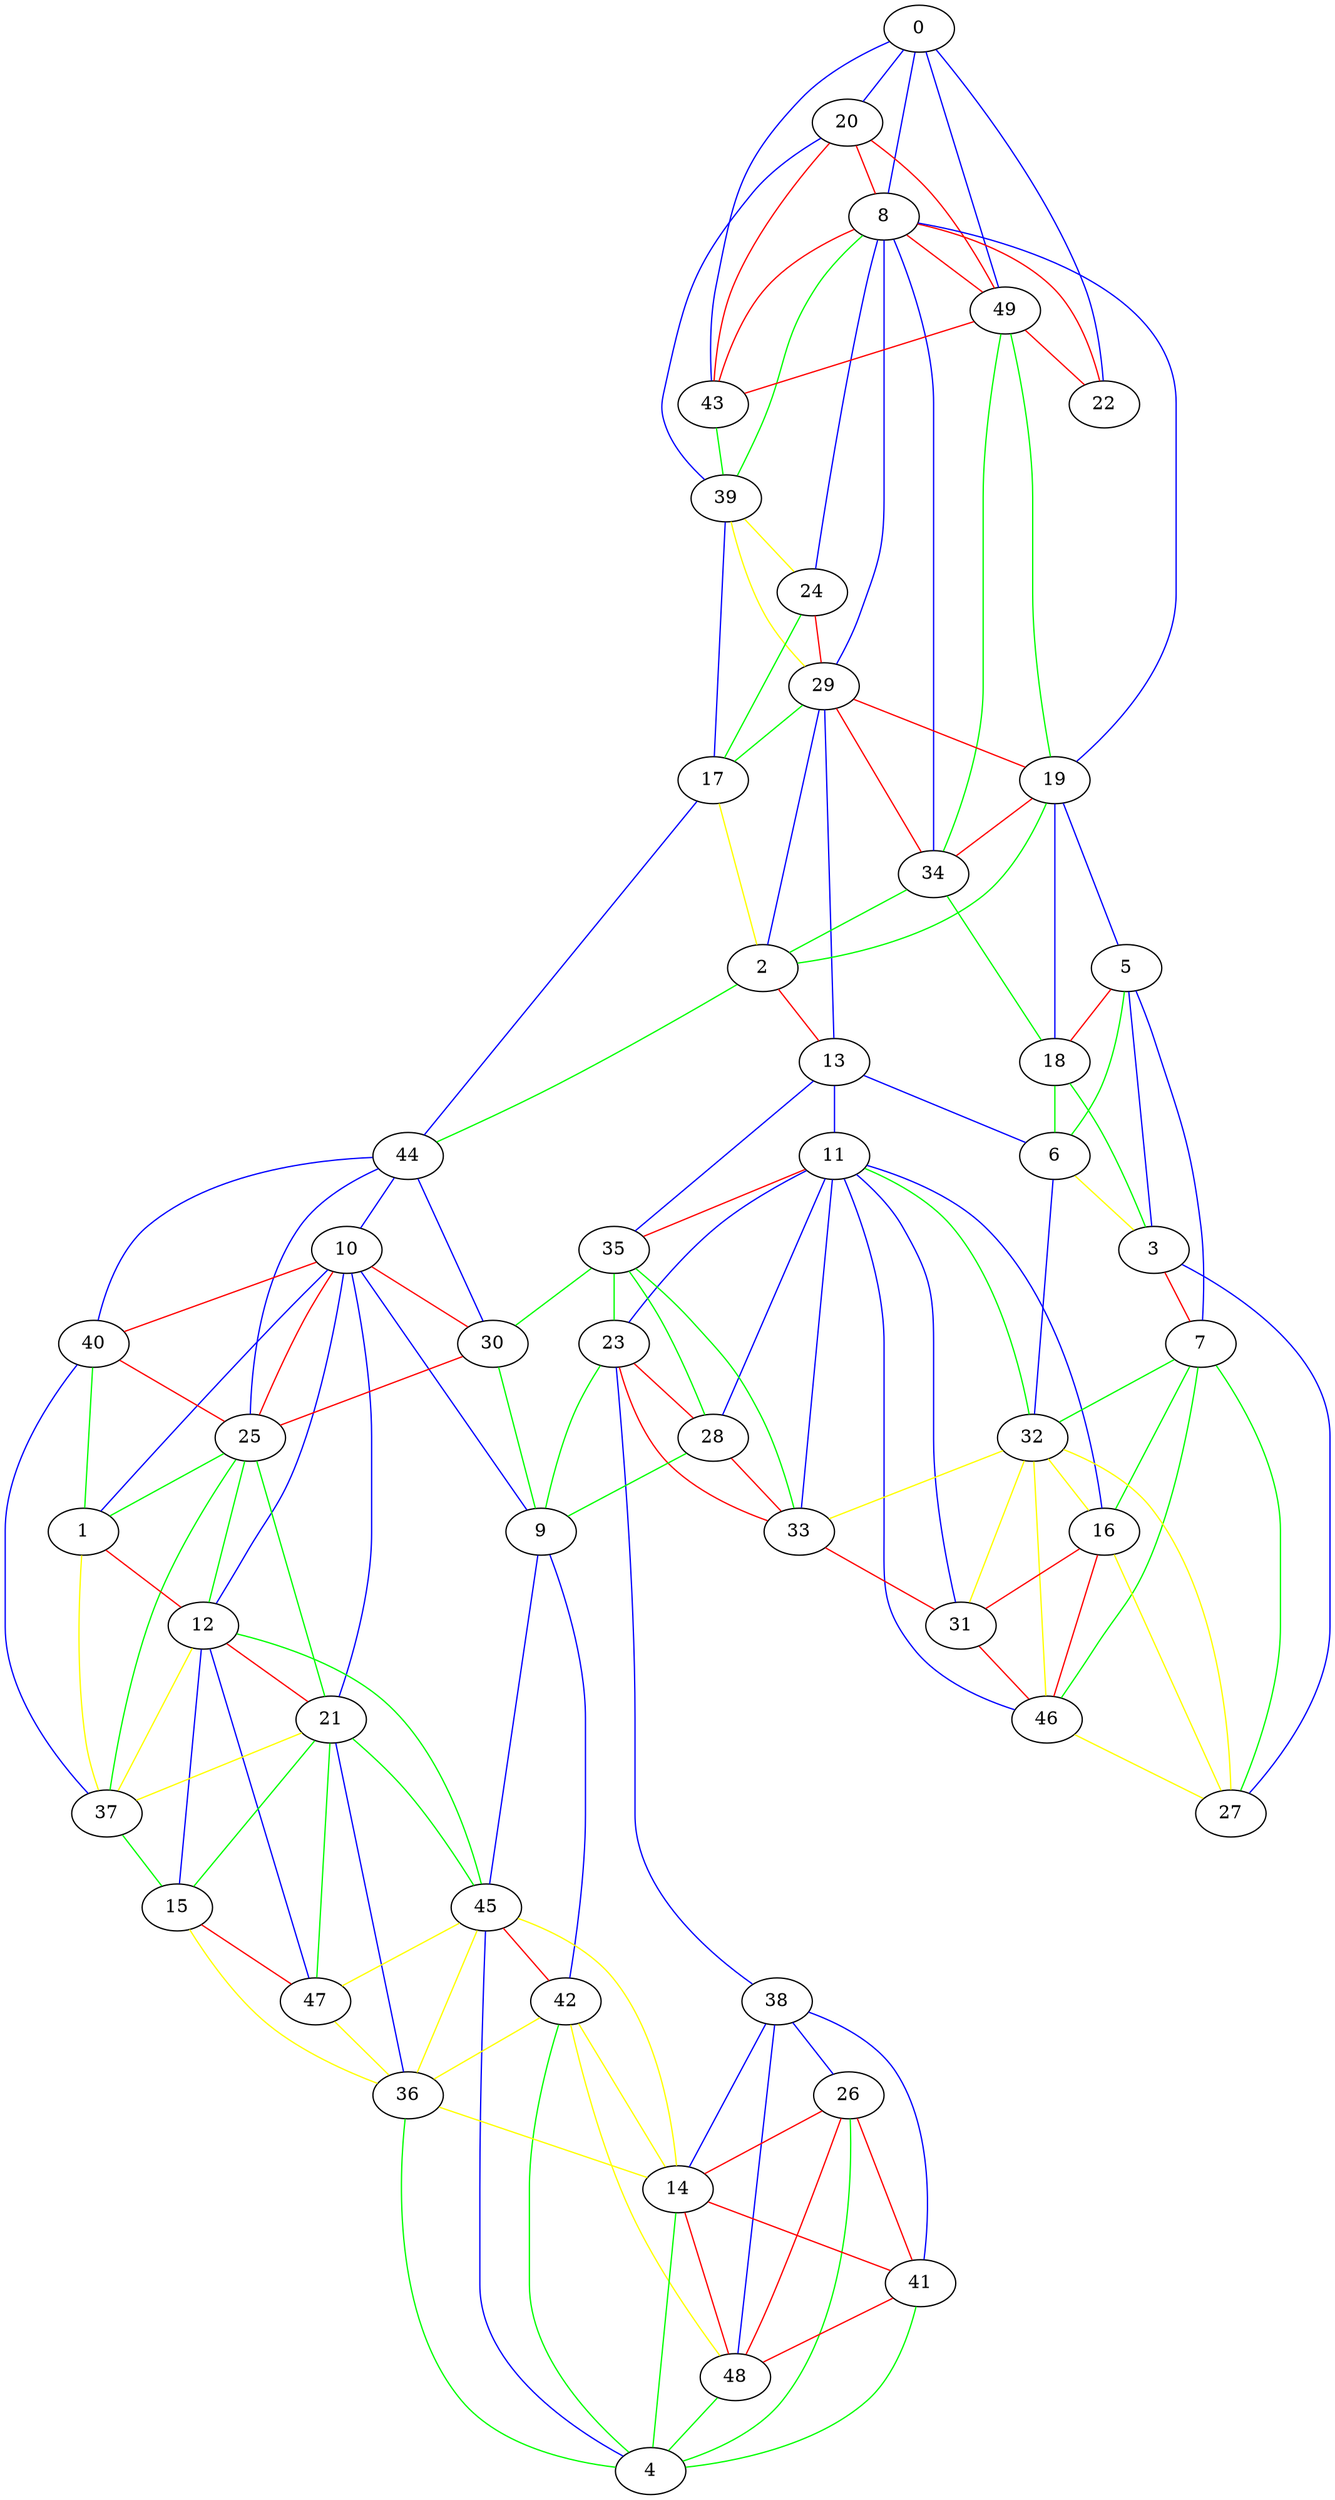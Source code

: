 digraph G50 {
"0" -> "20" [ color="blue", dir=none ]
"0" -> "22" [ color="blue", dir=none ]
"0" -> "8" [ color="blue", dir=none ]
"0" -> "49" [ color="blue", dir=none ]
"0" -> "43" [ color="blue", dir=none ]
"20" -> "49" [ color="red", dir=none ]
"20" -> "43" [ color="red", dir=none ]
"20" -> "8" [ color="red", dir=none ]
"20" -> "39" [ color="blue", dir=none ]
"8" -> "39" [ color="green", dir=none ]
"8" -> "49" [ color="red", dir=none ]
"8" -> "24" [ color="blue", dir=none ]
"8" -> "29" [ color="blue", dir=none ]
"8" -> "22" [ color="red", dir=none ]
"8" -> "19" [ color="blue", dir=none ]
"8" -> "34" [ color="blue", dir=none ]
"8" -> "43" [ color="red", dir=none ]
"49" -> "22" [ color="red", dir=none ]
"49" -> "43" [ color="red", dir=none ]
"49" -> "34" [ color="green", dir=none ]
"49" -> "19" [ color="green", dir=none ]
"43" -> "39" [ color="green", dir=none ]
"39" -> "17" [ color="blue", dir=none ]
"39" -> "24" [ color="yellow", dir=none ]
"39" -> "29" [ color="yellow", dir=none ]
"24" -> "17" [ color="green", dir=none ]
"24" -> "29" [ color="red", dir=none ]
"29" -> "2" [ color="blue", dir=none ]
"29" -> "13" [ color="blue", dir=none ]
"29" -> "17" [ color="green", dir=none ]
"29" -> "19" [ color="red", dir=none ]
"29" -> "34" [ color="red", dir=none ]
"19" -> "5" [ color="blue", dir=none ]
"19" -> "18" [ color="blue", dir=none ]
"19" -> "34" [ color="red", dir=none ]
"19" -> "2" [ color="green", dir=none ]
"34" -> "2" [ color="green", dir=none ]
"34" -> "18" [ color="green", dir=none ]
"17" -> "2" [ color="yellow", dir=none ]
"17" -> "44" [ color="blue", dir=none ]
"2" -> "13" [ color="red", dir=none ]
"2" -> "44" [ color="green", dir=none ]
"13" -> "6" [ color="blue", dir=none ]
"13" -> "11" [ color="blue", dir=none ]
"13" -> "35" [ color="blue", dir=none ]
"5" -> "3" [ color="blue", dir=none ]
"5" -> "18" [ color="red", dir=none ]
"5" -> "7" [ color="blue", dir=none ]
"5" -> "6" [ color="green", dir=none ]
"18" -> "3" [ color="green", dir=none ]
"18" -> "6" [ color="green", dir=none ]
"44" -> "10" [ color="blue", dir=none ]
"44" -> "30" [ color="blue", dir=none ]
"44" -> "40" [ color="blue", dir=none ]
"44" -> "25" [ color="blue", dir=none ]
"6" -> "3" [ color="yellow", dir=none ]
"6" -> "32" [ color="blue", dir=none ]
"11" -> "23" [ color="blue", dir=none ]
"11" -> "32" [ color="green", dir=none ]
"11" -> "28" [ color="blue", dir=none ]
"11" -> "33" [ color="blue", dir=none ]
"11" -> "35" [ color="red", dir=none ]
"11" -> "16" [ color="blue", dir=none ]
"11" -> "31" [ color="blue", dir=none ]
"11" -> "46" [ color="blue", dir=none ]
"35" -> "23" [ color="green", dir=none ]
"35" -> "28" [ color="green", dir=none ]
"35" -> "30" [ color="green", dir=none ]
"35" -> "33" [ color="green", dir=none ]
"3" -> "7" [ color="red", dir=none ]
"3" -> "27" [ color="blue", dir=none ]
"7" -> "27" [ color="green", dir=none ]
"7" -> "32" [ color="green", dir=none ]
"7" -> "16" [ color="green", dir=none ]
"7" -> "46" [ color="green", dir=none ]
"10" -> "1" [ color="blue", dir=none ]
"10" -> "9" [ color="blue", dir=none ]
"10" -> "12" [ color="blue", dir=none ]
"10" -> "25" [ color="red", dir=none ]
"10" -> "21" [ color="blue", dir=none ]
"10" -> "30" [ color="red", dir=none ]
"10" -> "40" [ color="red", dir=none ]
"30" -> "9" [ color="green", dir=none ]
"30" -> "25" [ color="red", dir=none ]
"40" -> "1" [ color="green", dir=none ]
"40" -> "25" [ color="red", dir=none ]
"40" -> "37" [ color="blue", dir=none ]
"25" -> "1" [ color="green", dir=none ]
"25" -> "12" [ color="green", dir=none ]
"25" -> "21" [ color="green", dir=none ]
"25" -> "37" [ color="green", dir=none ]
"32" -> "16" [ color="yellow", dir=none ]
"32" -> "27" [ color="yellow", dir=none ]
"32" -> "31" [ color="yellow", dir=none ]
"32" -> "46" [ color="yellow", dir=none ]
"32" -> "33" [ color="yellow", dir=none ]
"23" -> "33" [ color="red", dir=none ]
"23" -> "9" [ color="green", dir=none ]
"23" -> "28" [ color="red", dir=none ]
"23" -> "38" [ color="blue", dir=none ]
"28" -> "9" [ color="green", dir=none ]
"28" -> "33" [ color="red", dir=none ]
"33" -> "31" [ color="red", dir=none ]
"16" -> "31" [ color="red", dir=none ]
"16" -> "46" [ color="red", dir=none ]
"16" -> "27" [ color="yellow", dir=none ]
"31" -> "46" [ color="red", dir=none ]
"46" -> "27" [ color="yellow", dir=none ]
"1" -> "12" [ color="red", dir=none ]
"1" -> "37" [ color="yellow", dir=none ]
"9" -> "45" [ color="blue", dir=none ]
"9" -> "42" [ color="blue", dir=none ]
"12" -> "37" [ color="yellow", dir=none ]
"12" -> "15" [ color="blue", dir=none ]
"12" -> "47" [ color="blue", dir=none ]
"12" -> "21" [ color="red", dir=none ]
"12" -> "45" [ color="green", dir=none ]
"21" -> "15" [ color="green", dir=none ]
"21" -> "45" [ color="green", dir=none ]
"21" -> "36" [ color="blue", dir=none ]
"21" -> "37" [ color="yellow", dir=none ]
"21" -> "47" [ color="green", dir=none ]
"37" -> "15" [ color="green", dir=none ]
"38" -> "26" [ color="blue", dir=none ]
"38" -> "14" [ color="blue", dir=none ]
"38" -> "41" [ color="blue", dir=none ]
"38" -> "48" [ color="blue", dir=none ]
"45" -> "4" [ color="blue", dir=none ]
"45" -> "14" [ color="yellow", dir=none ]
"45" -> "36" [ color="yellow", dir=none ]
"45" -> "42" [ color="red", dir=none ]
"45" -> "47" [ color="yellow", dir=none ]
"42" -> "4" [ color="green", dir=none ]
"42" -> "14" [ color="yellow", dir=none ]
"42" -> "36" [ color="yellow", dir=none ]
"42" -> "48" [ color="yellow", dir=none ]
"15" -> "47" [ color="red", dir=none ]
"15" -> "36" [ color="yellow", dir=none ]
"47" -> "36" [ color="yellow", dir=none ]
"36" -> "4" [ color="green", dir=none ]
"36" -> "14" [ color="yellow", dir=none ]
"26" -> "48" [ color="red", dir=none ]
"26" -> "14" [ color="red", dir=none ]
"26" -> "41" [ color="red", dir=none ]
"26" -> "4" [ color="green", dir=none ]
"14" -> "4" [ color="green", dir=none ]
"14" -> "48" [ color="red", dir=none ]
"14" -> "41" [ color="red", dir=none ]
"41" -> "48" [ color="red", dir=none ]
"41" -> "4" [ color="green", dir=none ]
"48" -> "4" [ color="green", dir=none ]
}
